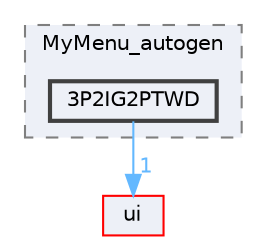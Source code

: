 digraph "3P2IG2PTWD"
{
 // LATEX_PDF_SIZE
  bgcolor="transparent";
  edge [fontname=Helvetica,fontsize=10,labelfontname=Helvetica,labelfontsize=10];
  node [fontname=Helvetica,fontsize=10,shape=box,height=0.2,width=0.4];
  compound=true
  subgraph clusterdir_b95884f1ed67fb9680f5c43f428c4d55 {
    graph [ bgcolor="#edf0f7", pencolor="grey50", label="MyMenu_autogen", fontname=Helvetica,fontsize=10 style="filled,dashed", URL="dir_b95884f1ed67fb9680f5c43f428c4d55.html",tooltip=""]
  dir_e293c73831cfeec2e3a5acb17f86c1b2 [label="3P2IG2PTWD", fillcolor="#edf0f7", color="grey25", style="filled,bold", URL="dir_e293c73831cfeec2e3a5acb17f86c1b2.html",tooltip=""];
  }
  dir_1788f8309b1a812dcb800a185471cf6c [label="ui", fillcolor="#edf0f7", color="red", style="filled", URL="dir_1788f8309b1a812dcb800a185471cf6c.html",tooltip=""];
  dir_e293c73831cfeec2e3a5acb17f86c1b2->dir_1788f8309b1a812dcb800a185471cf6c [headlabel="1", labeldistance=1.5 headhref="dir_000004_000351.html" href="dir_000004_000351.html" color="steelblue1" fontcolor="steelblue1"];
}
